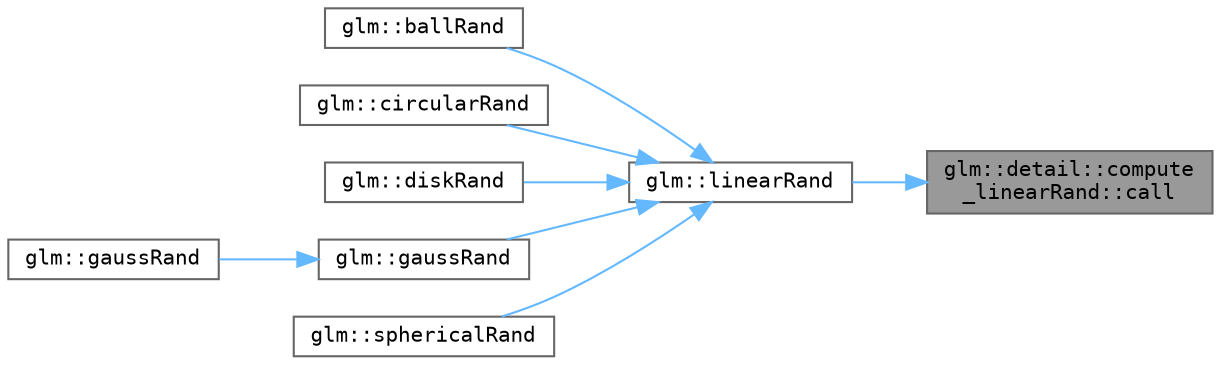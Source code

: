 digraph "glm::detail::compute_linearRand::call"
{
 // LATEX_PDF_SIZE
  bgcolor="transparent";
  edge [fontname=Terminal,fontsize=10,labelfontname=Helvetica,labelfontsize=10];
  node [fontname=Terminal,fontsize=10,shape=box,height=0.2,width=0.4];
  rankdir="RL";
  Node1 [label="glm::detail::compute\l_linearRand::call",height=0.2,width=0.4,color="gray40", fillcolor="grey60", style="filled", fontcolor="black",tooltip=" "];
  Node1 -> Node2 [dir="back",color="steelblue1",style="solid"];
  Node2 [label="glm::linearRand",height=0.2,width=0.4,color="grey40", fillcolor="white", style="filled",URL="$group__gtc__random.html#ga04e241ab88374a477a2c2ceadd2fa03d",tooltip=" "];
  Node2 -> Node3 [dir="back",color="steelblue1",style="solid"];
  Node3 [label="glm::ballRand",height=0.2,width=0.4,color="grey40", fillcolor="white", style="filled",URL="$group__gtc__random.html#gaee9e73396e6d094699de6684ea17ce3c",tooltip=" "];
  Node2 -> Node4 [dir="back",color="steelblue1",style="solid"];
  Node4 [label="glm::circularRand",height=0.2,width=0.4,color="grey40", fillcolor="white", style="filled",URL="$group__gtc__random.html#gaed9dfacc8a20e691e22aafa944b1d3bf",tooltip=" "];
  Node2 -> Node5 [dir="back",color="steelblue1",style="solid"];
  Node5 [label="glm::diskRand",height=0.2,width=0.4,color="grey40", fillcolor="white", style="filled",URL="$group__gtc__random.html#ga5d06c2fa63362899b6b3b92fd7574b84",tooltip=" "];
  Node2 -> Node6 [dir="back",color="steelblue1",style="solid"];
  Node6 [label="glm::gaussRand",height=0.2,width=0.4,color="grey40", fillcolor="white", style="filled",URL="$group__gtc__random.html#ga5193a83e49e4fdc5652c084711083574",tooltip=" "];
  Node6 -> Node7 [dir="back",color="steelblue1",style="solid"];
  Node7 [label="glm::gaussRand",height=0.2,width=0.4,color="grey40", fillcolor="white", style="filled",URL="$namespaceglm.html#ad59a52aa316a909d504853b1e54311f2",tooltip=" "];
  Node2 -> Node8 [dir="back",color="steelblue1",style="solid"];
  Node8 [label="glm::sphericalRand",height=0.2,width=0.4,color="grey40", fillcolor="white", style="filled",URL="$group__gtc__random.html#ga33e342051ba8122d91ec76b8a240d6e4",tooltip=" "];
}
